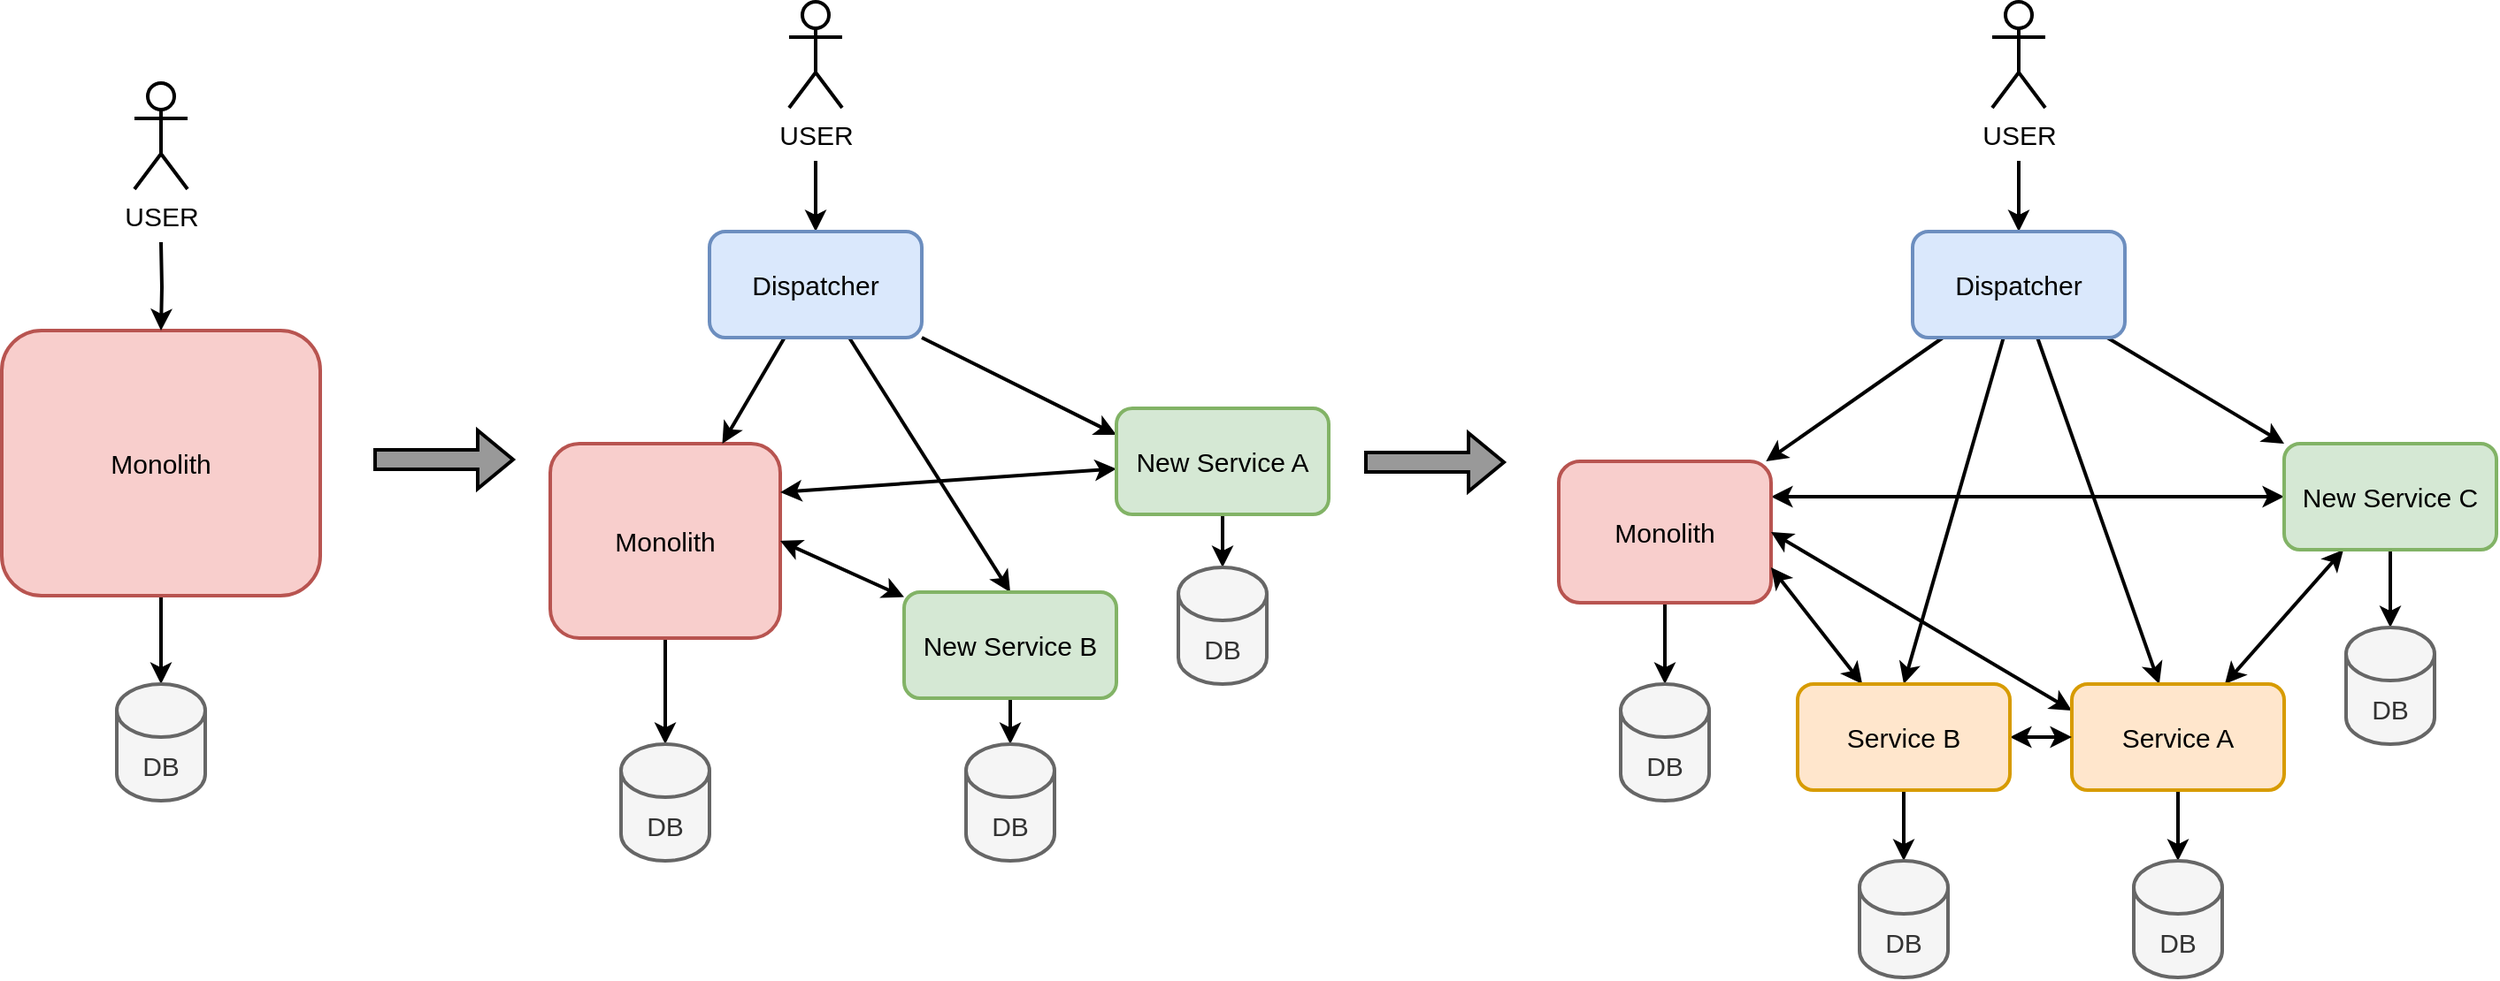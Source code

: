 <mxfile version="15.7.3" type="device"><diagram id="uFJNTWvp_fds7kDIfUya" name="Страница 1"><mxGraphModel dx="1566" dy="976" grid="1" gridSize="10" guides="1" tooltips="1" connect="1" arrows="1" fold="1" page="1" pageScale="1" pageWidth="1169" pageHeight="827" math="0" shadow="0"><root><mxCell id="0"/><mxCell id="1" parent="0"/><mxCell id="nD0NbBHsqZ4NmUQ0FwmY-7" style="edgeStyle=orthogonalEdgeStyle;rounded=0;orthogonalLoop=1;jettySize=auto;html=1;fontSize=15;strokeWidth=2;" parent="1" source="nD0NbBHsqZ4NmUQ0FwmY-1" target="nD0NbBHsqZ4NmUQ0FwmY-5" edge="1"><mxGeometry relative="1" as="geometry"/></mxCell><mxCell id="nD0NbBHsqZ4NmUQ0FwmY-1" value="Monolith" style="rounded=1;whiteSpace=wrap;html=1;fillColor=#f8cecc;strokeColor=#b85450;strokeWidth=2;fontSize=15;" parent="1" vertex="1"><mxGeometry x="210" y="266" width="180" height="150" as="geometry"/></mxCell><mxCell id="nD0NbBHsqZ4NmUQ0FwmY-6" style="edgeStyle=orthogonalEdgeStyle;rounded=0;orthogonalLoop=1;jettySize=auto;html=1;fontSize=15;strokeWidth=2;" parent="1" target="nD0NbBHsqZ4NmUQ0FwmY-1" edge="1"><mxGeometry relative="1" as="geometry"><mxPoint x="300" y="216" as="sourcePoint"/></mxGeometry></mxCell><mxCell id="nD0NbBHsqZ4NmUQ0FwmY-2" value="USER" style="shape=umlActor;verticalLabelPosition=bottom;verticalAlign=top;html=1;outlineConnect=0;fontSize=15;strokeWidth=2;" parent="1" vertex="1"><mxGeometry x="285" y="126" width="30" height="60" as="geometry"/></mxCell><mxCell id="nD0NbBHsqZ4NmUQ0FwmY-5" value="DB" style="shape=cylinder3;whiteSpace=wrap;html=1;boundedLbl=1;backgroundOutline=1;size=15;fontSize=15;strokeWidth=2;fillColor=#f5f5f5;fontColor=#333333;strokeColor=#666666;" parent="1" vertex="1"><mxGeometry x="275" y="466" width="50" height="66" as="geometry"/></mxCell><mxCell id="nD0NbBHsqZ4NmUQ0FwmY-11" style="edgeStyle=orthogonalEdgeStyle;rounded=0;orthogonalLoop=1;jettySize=auto;html=1;fontSize=15;strokeWidth=2;" parent="1" source="nD0NbBHsqZ4NmUQ0FwmY-12" target="nD0NbBHsqZ4NmUQ0FwmY-15" edge="1"><mxGeometry relative="1" as="geometry"/></mxCell><mxCell id="nD0NbBHsqZ4NmUQ0FwmY-12" value="Monolith" style="rounded=1;whiteSpace=wrap;html=1;fillColor=#f8cecc;strokeColor=#b85450;strokeWidth=2;fontSize=15;" parent="1" vertex="1"><mxGeometry x="520" y="330" width="130" height="110" as="geometry"/></mxCell><mxCell id="nD0NbBHsqZ4NmUQ0FwmY-34" style="edgeStyle=none;rounded=0;orthogonalLoop=1;jettySize=auto;html=1;fontSize=15;startArrow=none;startFill=0;strokeWidth=2;" parent="1" target="nD0NbBHsqZ4NmUQ0FwmY-16" edge="1"><mxGeometry relative="1" as="geometry"><mxPoint x="670" y="170" as="sourcePoint"/></mxGeometry></mxCell><mxCell id="nD0NbBHsqZ4NmUQ0FwmY-14" value="USER" style="shape=umlActor;verticalLabelPosition=bottom;verticalAlign=top;html=1;outlineConnect=0;fontSize=15;strokeWidth=2;" parent="1" vertex="1"><mxGeometry x="655" y="80" width="30" height="60" as="geometry"/></mxCell><mxCell id="nD0NbBHsqZ4NmUQ0FwmY-15" value="DB" style="shape=cylinder3;whiteSpace=wrap;html=1;boundedLbl=1;backgroundOutline=1;size=15;fontSize=15;strokeWidth=2;fillColor=#f5f5f5;fontColor=#333333;strokeColor=#666666;" parent="1" vertex="1"><mxGeometry x="560" y="500" width="50" height="66" as="geometry"/></mxCell><mxCell id="nD0NbBHsqZ4NmUQ0FwmY-17" style="rounded=0;orthogonalLoop=1;jettySize=auto;html=1;fontSize=15;strokeWidth=2;" parent="1" source="nD0NbBHsqZ4NmUQ0FwmY-16" target="nD0NbBHsqZ4NmUQ0FwmY-12" edge="1"><mxGeometry relative="1" as="geometry"/></mxCell><mxCell id="nD0NbBHsqZ4NmUQ0FwmY-26" style="edgeStyle=none;rounded=0;orthogonalLoop=1;jettySize=auto;html=1;entryX=0;entryY=0.25;entryDx=0;entryDy=0;fontSize=15;strokeWidth=2;" parent="1" source="nD0NbBHsqZ4NmUQ0FwmY-16" target="nD0NbBHsqZ4NmUQ0FwmY-23" edge="1"><mxGeometry relative="1" as="geometry"/></mxCell><mxCell id="nD0NbBHsqZ4NmUQ0FwmY-27" style="edgeStyle=none;rounded=0;orthogonalLoop=1;jettySize=auto;html=1;entryX=0.5;entryY=0;entryDx=0;entryDy=0;fontSize=15;strokeWidth=2;" parent="1" source="nD0NbBHsqZ4NmUQ0FwmY-16" target="nD0NbBHsqZ4NmUQ0FwmY-24" edge="1"><mxGeometry relative="1" as="geometry"/></mxCell><mxCell id="nD0NbBHsqZ4NmUQ0FwmY-16" value="Dispatcher" style="rounded=1;whiteSpace=wrap;html=1;fontSize=15;strokeWidth=2;fillColor=#dae8fc;strokeColor=#6c8ebf;" parent="1" vertex="1"><mxGeometry x="610" y="210" width="120" height="60" as="geometry"/></mxCell><mxCell id="nD0NbBHsqZ4NmUQ0FwmY-31" style="edgeStyle=none;rounded=0;orthogonalLoop=1;jettySize=auto;html=1;entryX=0.5;entryY=0;entryDx=0;entryDy=0;entryPerimeter=0;fontSize=15;strokeWidth=2;" parent="1" source="nD0NbBHsqZ4NmUQ0FwmY-23" target="nD0NbBHsqZ4NmUQ0FwmY-29" edge="1"><mxGeometry relative="1" as="geometry"/></mxCell><mxCell id="nD0NbBHsqZ4NmUQ0FwmY-33" style="edgeStyle=none;rounded=0;orthogonalLoop=1;jettySize=auto;html=1;entryX=1;entryY=0.25;entryDx=0;entryDy=0;fontSize=15;strokeWidth=2;startArrow=classic;startFill=1;" parent="1" source="nD0NbBHsqZ4NmUQ0FwmY-23" target="nD0NbBHsqZ4NmUQ0FwmY-12" edge="1"><mxGeometry relative="1" as="geometry"/></mxCell><mxCell id="nD0NbBHsqZ4NmUQ0FwmY-23" value="New Service A" style="rounded=1;whiteSpace=wrap;html=1;fontSize=15;strokeWidth=2;fillColor=#d5e8d4;strokeColor=#82b366;" parent="1" vertex="1"><mxGeometry x="840" y="310" width="120" height="60" as="geometry"/></mxCell><mxCell id="nD0NbBHsqZ4NmUQ0FwmY-28" style="edgeStyle=none;rounded=0;orthogonalLoop=1;jettySize=auto;html=1;entryX=1;entryY=0.5;entryDx=0;entryDy=0;fontSize=15;strokeWidth=2;startArrow=classic;startFill=1;" parent="1" source="nD0NbBHsqZ4NmUQ0FwmY-24" target="nD0NbBHsqZ4NmUQ0FwmY-12" edge="1"><mxGeometry relative="1" as="geometry"/></mxCell><mxCell id="nD0NbBHsqZ4NmUQ0FwmY-32" style="edgeStyle=none;rounded=0;orthogonalLoop=1;jettySize=auto;html=1;entryX=0.5;entryY=0;entryDx=0;entryDy=0;entryPerimeter=0;fontSize=15;strokeWidth=2;" parent="1" source="nD0NbBHsqZ4NmUQ0FwmY-24" target="nD0NbBHsqZ4NmUQ0FwmY-30" edge="1"><mxGeometry relative="1" as="geometry"/></mxCell><mxCell id="nD0NbBHsqZ4NmUQ0FwmY-24" value="New Service B" style="rounded=1;whiteSpace=wrap;html=1;fontSize=15;strokeWidth=2;fillColor=#d5e8d4;strokeColor=#82b366;" parent="1" vertex="1"><mxGeometry x="720" y="414" width="120" height="60" as="geometry"/></mxCell><mxCell id="nD0NbBHsqZ4NmUQ0FwmY-29" value="DB" style="shape=cylinder3;whiteSpace=wrap;html=1;boundedLbl=1;backgroundOutline=1;size=15;fontSize=15;strokeWidth=2;fillColor=#f5f5f5;fontColor=#333333;strokeColor=#666666;" parent="1" vertex="1"><mxGeometry x="875" y="400" width="50" height="66" as="geometry"/></mxCell><mxCell id="nD0NbBHsqZ4NmUQ0FwmY-30" value="DB" style="shape=cylinder3;whiteSpace=wrap;html=1;boundedLbl=1;backgroundOutline=1;size=15;fontSize=15;strokeWidth=2;fillColor=#f5f5f5;fontColor=#333333;strokeColor=#666666;" parent="1" vertex="1"><mxGeometry x="755" y="500" width="50" height="66" as="geometry"/></mxCell><mxCell id="nD0NbBHsqZ4NmUQ0FwmY-37" style="edgeStyle=orthogonalEdgeStyle;rounded=0;orthogonalLoop=1;jettySize=auto;html=1;fontSize=15;strokeWidth=2;" parent="1" source="nD0NbBHsqZ4NmUQ0FwmY-38" target="nD0NbBHsqZ4NmUQ0FwmY-41" edge="1"><mxGeometry relative="1" as="geometry"/></mxCell><mxCell id="nD0NbBHsqZ4NmUQ0FwmY-58" style="edgeStyle=none;rounded=0;orthogonalLoop=1;jettySize=auto;html=1;fontSize=15;startArrow=classic;startFill=1;strokeWidth=2;exitX=1;exitY=0.25;exitDx=0;exitDy=0;" parent="1" source="nD0NbBHsqZ4NmUQ0FwmY-38" target="nD0NbBHsqZ4NmUQ0FwmY-54" edge="1"><mxGeometry relative="1" as="geometry"/></mxCell><mxCell id="nD0NbBHsqZ4NmUQ0FwmY-38" value="Monolith" style="rounded=1;whiteSpace=wrap;html=1;fillColor=#f8cecc;strokeColor=#b85450;strokeWidth=2;fontSize=15;" parent="1" vertex="1"><mxGeometry x="1090" y="340" width="120" height="80" as="geometry"/></mxCell><mxCell id="nD0NbBHsqZ4NmUQ0FwmY-39" style="edgeStyle=none;rounded=0;orthogonalLoop=1;jettySize=auto;html=1;fontSize=15;startArrow=none;startFill=0;strokeWidth=2;" parent="1" target="nD0NbBHsqZ4NmUQ0FwmY-45" edge="1"><mxGeometry relative="1" as="geometry"><mxPoint x="1350" y="170" as="sourcePoint"/></mxGeometry></mxCell><mxCell id="nD0NbBHsqZ4NmUQ0FwmY-40" value="USER" style="shape=umlActor;verticalLabelPosition=bottom;verticalAlign=top;html=1;outlineConnect=0;fontSize=15;strokeWidth=2;" parent="1" vertex="1"><mxGeometry x="1335" y="80" width="30" height="60" as="geometry"/></mxCell><mxCell id="nD0NbBHsqZ4NmUQ0FwmY-41" value="DB" style="shape=cylinder3;whiteSpace=wrap;html=1;boundedLbl=1;backgroundOutline=1;size=15;fontSize=15;strokeWidth=2;fillColor=#f5f5f5;fontColor=#333333;strokeColor=#666666;" parent="1" vertex="1"><mxGeometry x="1125" y="466" width="50" height="66" as="geometry"/></mxCell><mxCell id="nD0NbBHsqZ4NmUQ0FwmY-42" style="rounded=0;orthogonalLoop=1;jettySize=auto;html=1;fontSize=15;strokeWidth=2;" parent="1" source="nD0NbBHsqZ4NmUQ0FwmY-45" target="nD0NbBHsqZ4NmUQ0FwmY-38" edge="1"><mxGeometry relative="1" as="geometry"/></mxCell><mxCell id="nD0NbBHsqZ4NmUQ0FwmY-43" style="edgeStyle=none;rounded=0;orthogonalLoop=1;jettySize=auto;html=1;fontSize=15;strokeWidth=2;" parent="1" source="nD0NbBHsqZ4NmUQ0FwmY-45" target="nD0NbBHsqZ4NmUQ0FwmY-48" edge="1"><mxGeometry relative="1" as="geometry"/></mxCell><mxCell id="nD0NbBHsqZ4NmUQ0FwmY-44" style="edgeStyle=none;rounded=0;orthogonalLoop=1;jettySize=auto;html=1;entryX=0.5;entryY=0;entryDx=0;entryDy=0;fontSize=15;strokeWidth=2;" parent="1" source="nD0NbBHsqZ4NmUQ0FwmY-45" target="nD0NbBHsqZ4NmUQ0FwmY-51" edge="1"><mxGeometry relative="1" as="geometry"/></mxCell><mxCell id="nD0NbBHsqZ4NmUQ0FwmY-55" style="edgeStyle=none;rounded=0;orthogonalLoop=1;jettySize=auto;html=1;entryX=0;entryY=0;entryDx=0;entryDy=0;fontSize=15;startArrow=none;startFill=0;strokeWidth=2;" parent="1" source="nD0NbBHsqZ4NmUQ0FwmY-45" target="nD0NbBHsqZ4NmUQ0FwmY-54" edge="1"><mxGeometry relative="1" as="geometry"/></mxCell><mxCell id="nD0NbBHsqZ4NmUQ0FwmY-45" value="Dispatcher" style="rounded=1;whiteSpace=wrap;html=1;fontSize=15;strokeWidth=2;fillColor=#dae8fc;strokeColor=#6c8ebf;" parent="1" vertex="1"><mxGeometry x="1290" y="210" width="120" height="60" as="geometry"/></mxCell><mxCell id="nD0NbBHsqZ4NmUQ0FwmY-46" style="edgeStyle=none;rounded=0;orthogonalLoop=1;jettySize=auto;html=1;entryX=0.5;entryY=0;entryDx=0;entryDy=0;entryPerimeter=0;fontSize=15;strokeWidth=2;" parent="1" source="nD0NbBHsqZ4NmUQ0FwmY-48" target="nD0NbBHsqZ4NmUQ0FwmY-52" edge="1"><mxGeometry relative="1" as="geometry"/></mxCell><mxCell id="nD0NbBHsqZ4NmUQ0FwmY-47" style="edgeStyle=none;rounded=0;orthogonalLoop=1;jettySize=auto;html=1;entryX=1;entryY=0.5;entryDx=0;entryDy=0;fontSize=15;strokeWidth=2;startArrow=classic;startFill=1;exitX=0;exitY=0.25;exitDx=0;exitDy=0;" parent="1" source="nD0NbBHsqZ4NmUQ0FwmY-48" target="nD0NbBHsqZ4NmUQ0FwmY-38" edge="1"><mxGeometry relative="1" as="geometry"/></mxCell><mxCell id="nD0NbBHsqZ4NmUQ0FwmY-59" style="edgeStyle=none;rounded=0;orthogonalLoop=1;jettySize=auto;html=1;fontSize=15;startArrow=classic;startFill=1;strokeWidth=2;" parent="1" source="nD0NbBHsqZ4NmUQ0FwmY-48" target="nD0NbBHsqZ4NmUQ0FwmY-54" edge="1"><mxGeometry relative="1" as="geometry"/></mxCell><mxCell id="nD0NbBHsqZ4NmUQ0FwmY-48" value="Service A" style="rounded=1;whiteSpace=wrap;html=1;fontSize=15;strokeWidth=2;fillColor=#ffe6cc;strokeColor=#d79b00;" parent="1" vertex="1"><mxGeometry x="1380" y="466" width="120" height="60" as="geometry"/></mxCell><mxCell id="nD0NbBHsqZ4NmUQ0FwmY-49" style="edgeStyle=none;rounded=0;orthogonalLoop=1;jettySize=auto;html=1;entryX=1;entryY=0.75;entryDx=0;entryDy=0;fontSize=15;strokeWidth=2;startArrow=classic;startFill=1;" parent="1" source="nD0NbBHsqZ4NmUQ0FwmY-51" target="nD0NbBHsqZ4NmUQ0FwmY-38" edge="1"><mxGeometry relative="1" as="geometry"/></mxCell><mxCell id="nD0NbBHsqZ4NmUQ0FwmY-50" style="edgeStyle=none;rounded=0;orthogonalLoop=1;jettySize=auto;html=1;entryX=0.5;entryY=0;entryDx=0;entryDy=0;entryPerimeter=0;fontSize=15;strokeWidth=2;" parent="1" source="nD0NbBHsqZ4NmUQ0FwmY-51" target="nD0NbBHsqZ4NmUQ0FwmY-53" edge="1"><mxGeometry relative="1" as="geometry"/></mxCell><mxCell id="nD0NbBHsqZ4NmUQ0FwmY-60" style="edgeStyle=none;rounded=0;orthogonalLoop=1;jettySize=auto;html=1;entryX=0;entryY=0.5;entryDx=0;entryDy=0;fontSize=15;startArrow=classic;startFill=1;strokeWidth=2;" parent="1" source="nD0NbBHsqZ4NmUQ0FwmY-51" target="nD0NbBHsqZ4NmUQ0FwmY-48" edge="1"><mxGeometry relative="1" as="geometry"/></mxCell><mxCell id="nD0NbBHsqZ4NmUQ0FwmY-51" value="Service B" style="rounded=1;whiteSpace=wrap;html=1;fontSize=15;strokeWidth=2;fillColor=#ffe6cc;strokeColor=#d79b00;" parent="1" vertex="1"><mxGeometry x="1225" y="466" width="120" height="60" as="geometry"/></mxCell><mxCell id="nD0NbBHsqZ4NmUQ0FwmY-52" value="DB" style="shape=cylinder3;whiteSpace=wrap;html=1;boundedLbl=1;backgroundOutline=1;size=15;fontSize=15;strokeWidth=2;fillColor=#f5f5f5;fontColor=#333333;strokeColor=#666666;" parent="1" vertex="1"><mxGeometry x="1415" y="566" width="50" height="66" as="geometry"/></mxCell><mxCell id="nD0NbBHsqZ4NmUQ0FwmY-53" value="DB" style="shape=cylinder3;whiteSpace=wrap;html=1;boundedLbl=1;backgroundOutline=1;size=15;fontSize=15;strokeWidth=2;fillColor=#f5f5f5;fontColor=#333333;strokeColor=#666666;" parent="1" vertex="1"><mxGeometry x="1260" y="566" width="50" height="66" as="geometry"/></mxCell><mxCell id="nD0NbBHsqZ4NmUQ0FwmY-57" style="edgeStyle=none;rounded=0;orthogonalLoop=1;jettySize=auto;html=1;entryX=0.5;entryY=0;entryDx=0;entryDy=0;entryPerimeter=0;fontSize=15;startArrow=none;startFill=0;strokeWidth=2;" parent="1" source="nD0NbBHsqZ4NmUQ0FwmY-54" target="nD0NbBHsqZ4NmUQ0FwmY-56" edge="1"><mxGeometry relative="1" as="geometry"/></mxCell><mxCell id="nD0NbBHsqZ4NmUQ0FwmY-54" value="New Service C" style="rounded=1;whiteSpace=wrap;html=1;fontSize=15;strokeWidth=2;fillColor=#d5e8d4;strokeColor=#82b366;" parent="1" vertex="1"><mxGeometry x="1500" y="330" width="120" height="60" as="geometry"/></mxCell><mxCell id="nD0NbBHsqZ4NmUQ0FwmY-56" value="DB" style="shape=cylinder3;whiteSpace=wrap;html=1;boundedLbl=1;backgroundOutline=1;size=15;fontSize=15;strokeWidth=2;fillColor=#f5f5f5;fontColor=#333333;strokeColor=#666666;" parent="1" vertex="1"><mxGeometry x="1535" y="434" width="50" height="66" as="geometry"/></mxCell><mxCell id="HE2mVLMCs7KbYjjZkr8N-1" value="" style="shape=flexArrow;endArrow=classic;html=1;rounded=0;fillColor=#999999;strokeWidth=2;" edge="1" parent="1"><mxGeometry width="50" height="50" relative="1" as="geometry"><mxPoint x="420" y="339" as="sourcePoint"/><mxPoint x="500" y="339" as="targetPoint"/></mxGeometry></mxCell><mxCell id="HE2mVLMCs7KbYjjZkr8N-2" value="" style="shape=flexArrow;endArrow=classic;html=1;rounded=0;fillColor=#999999;strokeWidth=2;" edge="1" parent="1"><mxGeometry width="50" height="50" relative="1" as="geometry"><mxPoint x="980" y="340.5" as="sourcePoint"/><mxPoint x="1060" y="340.5" as="targetPoint"/></mxGeometry></mxCell></root></mxGraphModel></diagram></mxfile>
